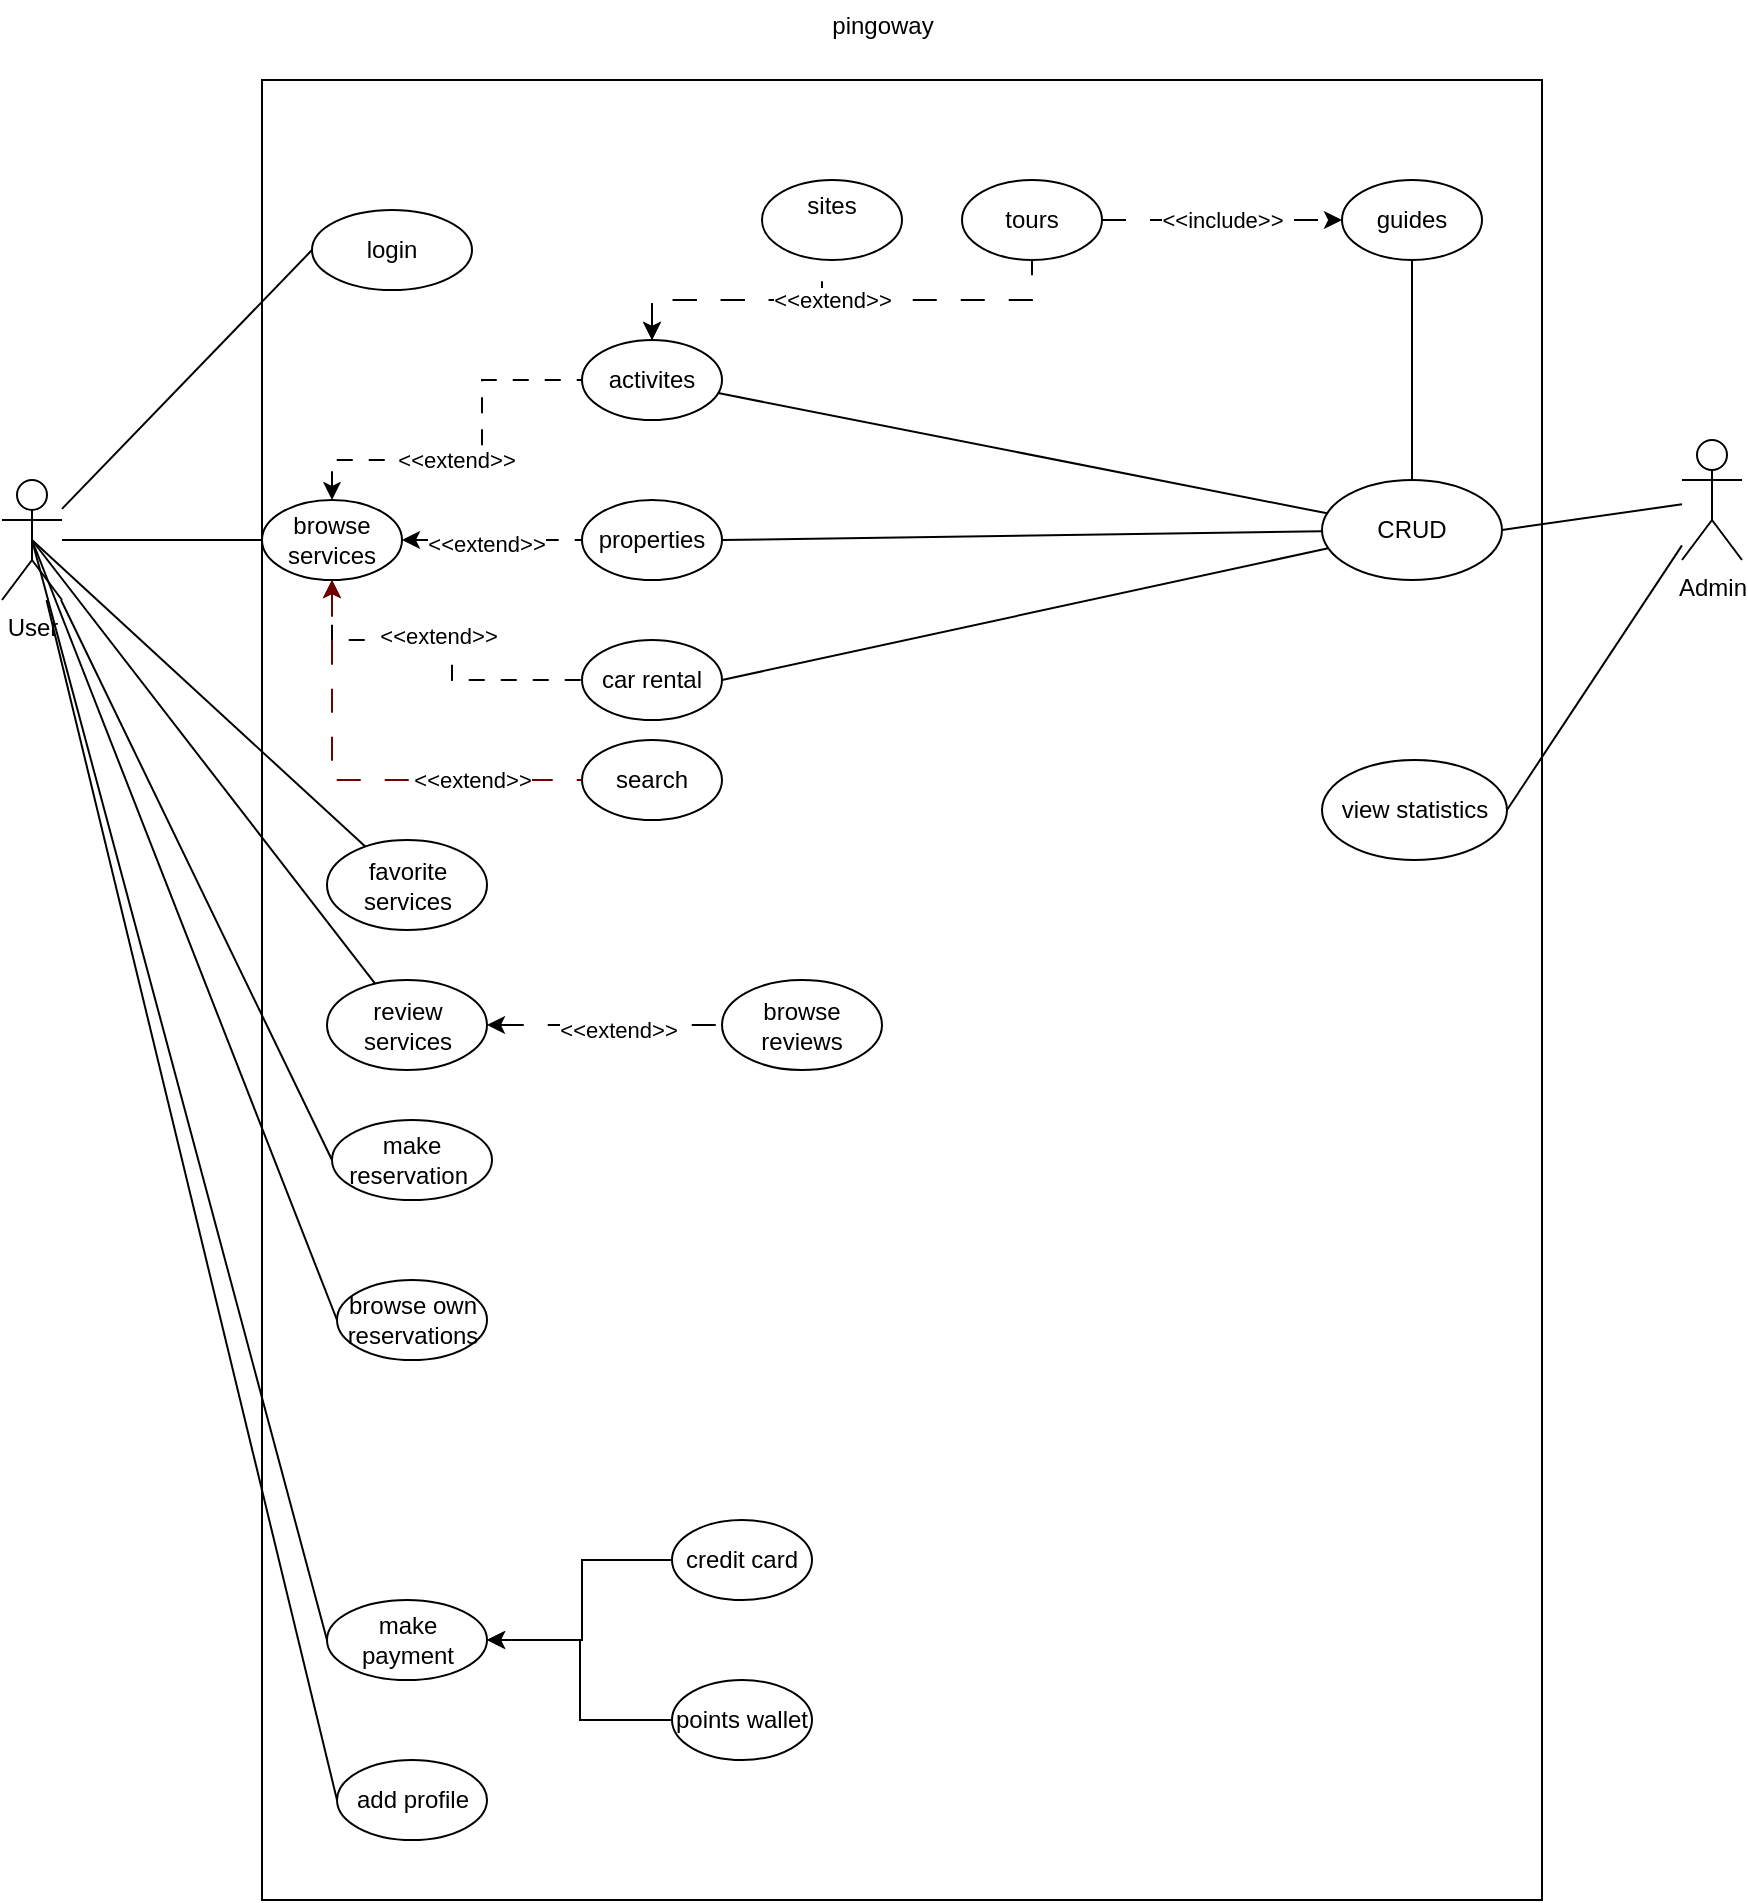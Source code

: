 <mxfile version="24.3.1" type="gitlab">
  <diagram name="Page-1" id="PW5pZhOQbbt-pAzsFsGZ">
    <mxGraphModel dx="955" dy="506" grid="1" gridSize="10" guides="1" tooltips="1" connect="1" arrows="1" fold="1" page="1" pageScale="1" pageWidth="850" pageHeight="1100" math="0" shadow="0">
      <root>
        <mxCell id="0" />
        <mxCell id="1" parent="0" />
        <mxCell id="0B0eagUAXpEbYrLWP_e4-1" value="User&lt;div&gt;&lt;br&gt;&lt;/div&gt;" style="shape=umlActor;verticalLabelPosition=bottom;verticalAlign=top;html=1;" vertex="1" parent="1">
          <mxGeometry x="190" y="290" width="30" height="60" as="geometry" />
        </mxCell>
        <mxCell id="0B0eagUAXpEbYrLWP_e4-2" value="" style="rounded=0;whiteSpace=wrap;html=1;direction=south;" vertex="1" parent="1">
          <mxGeometry x="320" y="90" width="640" height="910" as="geometry" />
        </mxCell>
        <mxCell id="0B0eagUAXpEbYrLWP_e4-3" value="pingoway&lt;div&gt;&lt;br&gt;&lt;/div&gt;" style="text;html=1;align=center;verticalAlign=middle;resizable=0;points=[];autosize=1;strokeColor=none;fillColor=none;" vertex="1" parent="1">
          <mxGeometry x="595" y="50" width="70" height="40" as="geometry" />
        </mxCell>
        <mxCell id="0B0eagUAXpEbYrLWP_e4-4" style="rounded=0;orthogonalLoop=1;jettySize=auto;html=1;endArrow=none;endFill=0;" edge="1" parent="1" source="0B0eagUAXpEbYrLWP_e4-51" target="0B0eagUAXpEbYrLWP_e4-18">
          <mxGeometry relative="1" as="geometry" />
        </mxCell>
        <mxCell id="0B0eagUAXpEbYrLWP_e4-5" style="rounded=0;orthogonalLoop=1;jettySize=auto;html=1;entryX=1;entryY=0.5;entryDx=0;entryDy=0;endArrow=none;endFill=0;" edge="1" parent="1" source="0B0eagUAXpEbYrLWP_e4-51" target="0B0eagUAXpEbYrLWP_e4-19">
          <mxGeometry relative="1" as="geometry" />
        </mxCell>
        <mxCell id="0B0eagUAXpEbYrLWP_e4-6" style="rounded=0;orthogonalLoop=1;jettySize=auto;html=1;entryX=1;entryY=0.5;entryDx=0;entryDy=0;endArrow=none;endFill=0;" edge="1" parent="1" source="0B0eagUAXpEbYrLWP_e4-51" target="0B0eagUAXpEbYrLWP_e4-20">
          <mxGeometry relative="1" as="geometry" />
        </mxCell>
        <mxCell id="0B0eagUAXpEbYrLWP_e4-7" style="rounded=0;orthogonalLoop=1;jettySize=auto;html=1;entryX=0.5;entryY=1;entryDx=0;entryDy=0;endArrow=none;endFill=0;" edge="1" parent="1" source="0B0eagUAXpEbYrLWP_e4-51" target="0B0eagUAXpEbYrLWP_e4-31">
          <mxGeometry relative="1" as="geometry" />
        </mxCell>
        <mxCell id="0B0eagUAXpEbYrLWP_e4-8" style="rounded=0;orthogonalLoop=1;jettySize=auto;html=1;entryX=1;entryY=0.5;entryDx=0;entryDy=0;endArrow=none;endFill=0;" edge="1" parent="1" source="0B0eagUAXpEbYrLWP_e4-9" target="0B0eagUAXpEbYrLWP_e4-55">
          <mxGeometry relative="1" as="geometry" />
        </mxCell>
        <mxCell id="0B0eagUAXpEbYrLWP_e4-9" value="Admin" style="shape=umlActor;verticalLabelPosition=bottom;verticalAlign=top;html=1;" vertex="1" parent="1">
          <mxGeometry x="1030" y="270" width="30" height="60" as="geometry" />
        </mxCell>
        <mxCell id="0B0eagUAXpEbYrLWP_e4-10" value="" style="edgeStyle=orthogonalEdgeStyle;rounded=0;orthogonalLoop=1;jettySize=auto;html=1;endArrow=none;endFill=0;startArrow=classic;startFill=1;dashed=1;dashPattern=8 8;" edge="1" parent="1" source="0B0eagUAXpEbYrLWP_e4-16" target="0B0eagUAXpEbYrLWP_e4-18">
          <mxGeometry relative="1" as="geometry">
            <Array as="points">
              <mxPoint x="355" y="280" />
              <mxPoint x="430" y="280" />
              <mxPoint x="430" y="240" />
            </Array>
          </mxGeometry>
        </mxCell>
        <mxCell id="0B0eagUAXpEbYrLWP_e4-11" value="&amp;lt;&amp;lt;extend&amp;gt;&amp;gt;" style="edgeLabel;html=1;align=center;verticalAlign=middle;resizable=0;points=[];" vertex="1" connectable="0" parent="0B0eagUAXpEbYrLWP_e4-10">
          <mxGeometry x="-0.12" relative="1" as="geometry">
            <mxPoint as="offset" />
          </mxGeometry>
        </mxCell>
        <mxCell id="0B0eagUAXpEbYrLWP_e4-12" value="" style="edgeStyle=orthogonalEdgeStyle;rounded=0;orthogonalLoop=1;jettySize=auto;html=1;dashed=1;dashPattern=8 8;endArrow=none;endFill=0;startArrow=classic;startFill=1;" edge="1" parent="1" source="0B0eagUAXpEbYrLWP_e4-16" target="0B0eagUAXpEbYrLWP_e4-19">
          <mxGeometry relative="1" as="geometry" />
        </mxCell>
        <mxCell id="0B0eagUAXpEbYrLWP_e4-13" value="&amp;lt;&amp;lt;extend&amp;gt;&amp;gt;" style="edgeLabel;html=1;align=center;verticalAlign=middle;resizable=0;points=[];" vertex="1" connectable="0" parent="0B0eagUAXpEbYrLWP_e4-12">
          <mxGeometry x="-0.067" y="-2" relative="1" as="geometry">
            <mxPoint as="offset" />
          </mxGeometry>
        </mxCell>
        <mxCell id="0B0eagUAXpEbYrLWP_e4-14" value="" style="edgeStyle=orthogonalEdgeStyle;rounded=0;orthogonalLoop=1;jettySize=auto;html=1;endArrow=none;endFill=0;startArrow=classic;startFill=1;dashed=1;dashPattern=8 8;" edge="1" parent="1" source="0B0eagUAXpEbYrLWP_e4-16" target="0B0eagUAXpEbYrLWP_e4-20">
          <mxGeometry relative="1" as="geometry">
            <Array as="points">
              <mxPoint x="355" y="370" />
              <mxPoint x="415" y="370" />
              <mxPoint x="415" y="390" />
            </Array>
          </mxGeometry>
        </mxCell>
        <mxCell id="0B0eagUAXpEbYrLWP_e4-15" value="&amp;lt;&amp;lt;extend&amp;gt;&amp;gt;" style="edgeLabel;html=1;align=center;verticalAlign=middle;resizable=0;points=[];" vertex="1" connectable="0" parent="0B0eagUAXpEbYrLWP_e4-14">
          <mxGeometry x="-0.05" y="2" relative="1" as="geometry">
            <mxPoint as="offset" />
          </mxGeometry>
        </mxCell>
        <mxCell id="0B0eagUAXpEbYrLWP_e4-16" value="browse services" style="ellipse;whiteSpace=wrap;html=1;" vertex="1" parent="1">
          <mxGeometry x="320" y="300" width="70" height="40" as="geometry" />
        </mxCell>
        <mxCell id="0B0eagUAXpEbYrLWP_e4-17" value="" style="edgeStyle=orthogonalEdgeStyle;rounded=0;orthogonalLoop=1;jettySize=auto;html=1;endArrow=none;endFill=0;startArrow=classic;startFill=1;dashed=1;dashPattern=12 12;" edge="1" parent="1" source="0B0eagUAXpEbYrLWP_e4-18" target="0B0eagUAXpEbYrLWP_e4-25">
          <mxGeometry relative="1" as="geometry">
            <Array as="points">
              <mxPoint x="515" y="200" />
              <mxPoint x="600" y="200" />
            </Array>
          </mxGeometry>
        </mxCell>
        <mxCell id="0B0eagUAXpEbYrLWP_e4-18" value="activites" style="ellipse;whiteSpace=wrap;html=1;" vertex="1" parent="1">
          <mxGeometry x="480" y="220" width="70" height="40" as="geometry" />
        </mxCell>
        <mxCell id="0B0eagUAXpEbYrLWP_e4-19" value="properties" style="ellipse;whiteSpace=wrap;html=1;" vertex="1" parent="1">
          <mxGeometry x="480" y="300" width="70" height="40" as="geometry" />
        </mxCell>
        <mxCell id="0B0eagUAXpEbYrLWP_e4-20" value="car rental" style="ellipse;whiteSpace=wrap;html=1;" vertex="1" parent="1">
          <mxGeometry x="480" y="370" width="70" height="40" as="geometry" />
        </mxCell>
        <mxCell id="0B0eagUAXpEbYrLWP_e4-21" style="rounded=0;orthogonalLoop=1;jettySize=auto;html=1;entryX=0;entryY=0.5;entryDx=0;entryDy=0;endArrow=none;endFill=0;" edge="1" parent="1" source="0B0eagUAXpEbYrLWP_e4-1" target="0B0eagUAXpEbYrLWP_e4-16">
          <mxGeometry relative="1" as="geometry">
            <mxPoint x="250" y="250" as="sourcePoint" />
            <mxPoint x="355" y="280" as="targetPoint" />
          </mxGeometry>
        </mxCell>
        <mxCell id="0B0eagUAXpEbYrLWP_e4-22" value="search" style="ellipse;whiteSpace=wrap;html=1;" vertex="1" parent="1">
          <mxGeometry x="480" y="420" width="70" height="40" as="geometry" />
        </mxCell>
        <mxCell id="0B0eagUAXpEbYrLWP_e4-23" value="" style="edgeStyle=orthogonalEdgeStyle;rounded=0;orthogonalLoop=1;jettySize=auto;html=1;endArrow=none;endFill=0;startArrow=classic;startFill=1;dashed=1;strokeColor=#6F0000;dashPattern=12 12;fillColor=#a20025;" edge="1" parent="1" source="0B0eagUAXpEbYrLWP_e4-16" target="0B0eagUAXpEbYrLWP_e4-22">
          <mxGeometry relative="1" as="geometry">
            <Array as="points">
              <mxPoint x="355" y="440" />
            </Array>
          </mxGeometry>
        </mxCell>
        <mxCell id="0B0eagUAXpEbYrLWP_e4-24" value="&amp;lt;&amp;lt;extend&amp;gt;&amp;gt;" style="edgeLabel;html=1;align=center;verticalAlign=middle;resizable=0;points=[];" vertex="1" connectable="0" parent="0B0eagUAXpEbYrLWP_e4-23">
          <mxGeometry x="0.225" y="3" relative="1" as="geometry">
            <mxPoint x="32" y="3" as="offset" />
          </mxGeometry>
        </mxCell>
        <mxCell id="0B0eagUAXpEbYrLWP_e4-25" value="sites&lt;div&gt;&lt;br&gt;&lt;/div&gt;" style="ellipse;whiteSpace=wrap;html=1;" vertex="1" parent="1">
          <mxGeometry x="570" y="140" width="70" height="40" as="geometry" />
        </mxCell>
        <mxCell id="0B0eagUAXpEbYrLWP_e4-26" value="" style="edgeStyle=orthogonalEdgeStyle;rounded=0;orthogonalLoop=1;jettySize=auto;html=1;dashed=1;dashPattern=12 12;" edge="1" parent="1" source="0B0eagUAXpEbYrLWP_e4-28" target="0B0eagUAXpEbYrLWP_e4-31">
          <mxGeometry relative="1" as="geometry" />
        </mxCell>
        <mxCell id="0B0eagUAXpEbYrLWP_e4-27" value="&amp;lt;&amp;lt;include&amp;gt;&amp;gt;" style="edgeLabel;html=1;align=center;verticalAlign=middle;resizable=0;points=[];" vertex="1" connectable="0" parent="0B0eagUAXpEbYrLWP_e4-26">
          <mxGeometry x="0.367" relative="1" as="geometry">
            <mxPoint x="-22" as="offset" />
          </mxGeometry>
        </mxCell>
        <mxCell id="0B0eagUAXpEbYrLWP_e4-28" value="tours" style="ellipse;whiteSpace=wrap;html=1;" vertex="1" parent="1">
          <mxGeometry x="670" y="140" width="70" height="40" as="geometry" />
        </mxCell>
        <mxCell id="0B0eagUAXpEbYrLWP_e4-29" value="" style="edgeStyle=orthogonalEdgeStyle;rounded=0;orthogonalLoop=1;jettySize=auto;html=1;endArrow=none;endFill=0;startArrow=classic;startFill=1;dashed=1;dashPattern=12 12;entryX=0.5;entryY=1;entryDx=0;entryDy=0;exitX=0.5;exitY=0;exitDx=0;exitDy=0;" edge="1" parent="1" source="0B0eagUAXpEbYrLWP_e4-18" target="0B0eagUAXpEbYrLWP_e4-28">
          <mxGeometry relative="1" as="geometry">
            <mxPoint x="590" y="240" as="sourcePoint" />
            <mxPoint x="675" y="200" as="targetPoint" />
            <Array as="points">
              <mxPoint x="515" y="200" />
              <mxPoint x="705" y="200" />
            </Array>
          </mxGeometry>
        </mxCell>
        <mxCell id="0B0eagUAXpEbYrLWP_e4-30" value="&amp;lt;&amp;lt;extend&amp;gt;&amp;gt;" style="edgeLabel;html=1;align=center;verticalAlign=middle;resizable=0;points=[];" vertex="1" connectable="0" parent="0B0eagUAXpEbYrLWP_e4-29">
          <mxGeometry x="0.151" y="-3" relative="1" as="geometry">
            <mxPoint x="-23" y="-3" as="offset" />
          </mxGeometry>
        </mxCell>
        <mxCell id="0B0eagUAXpEbYrLWP_e4-31" value="guides" style="ellipse;whiteSpace=wrap;html=1;" vertex="1" parent="1">
          <mxGeometry x="860" y="140" width="70" height="40" as="geometry" />
        </mxCell>
        <mxCell id="0B0eagUAXpEbYrLWP_e4-32" value="make reservation&amp;nbsp;" style="ellipse;whiteSpace=wrap;html=1;" vertex="1" parent="1">
          <mxGeometry x="355" y="610" width="80" height="40" as="geometry" />
        </mxCell>
        <mxCell id="0B0eagUAXpEbYrLWP_e4-33" style="rounded=0;orthogonalLoop=1;jettySize=auto;html=1;entryX=0;entryY=0.5;entryDx=0;entryDy=0;endArrow=none;endFill=0;" edge="1" parent="1" source="0B0eagUAXpEbYrLWP_e4-1" target="0B0eagUAXpEbYrLWP_e4-32">
          <mxGeometry relative="1" as="geometry" />
        </mxCell>
        <mxCell id="0B0eagUAXpEbYrLWP_e4-34" value="make payment" style="ellipse;whiteSpace=wrap;html=1;" vertex="1" parent="1">
          <mxGeometry x="352.5" y="850" width="80" height="40" as="geometry" />
        </mxCell>
        <mxCell id="0B0eagUAXpEbYrLWP_e4-35" style="rounded=0;orthogonalLoop=1;jettySize=auto;html=1;entryX=0;entryY=0.5;entryDx=0;entryDy=0;endArrow=none;endFill=0;exitX=0.5;exitY=0.5;exitDx=0;exitDy=0;exitPerimeter=0;" edge="1" parent="1" source="0B0eagUAXpEbYrLWP_e4-1" target="0B0eagUAXpEbYrLWP_e4-34">
          <mxGeometry relative="1" as="geometry">
            <mxPoint x="209.35" y="310.0" as="sourcePoint" />
          </mxGeometry>
        </mxCell>
        <mxCell id="0B0eagUAXpEbYrLWP_e4-36" value="login" style="ellipse;whiteSpace=wrap;html=1;" vertex="1" parent="1">
          <mxGeometry x="345" y="155" width="80" height="40" as="geometry" />
        </mxCell>
        <mxCell id="0B0eagUAXpEbYrLWP_e4-37" style="rounded=0;orthogonalLoop=1;jettySize=auto;html=1;entryX=0;entryY=0.5;entryDx=0;entryDy=0;endArrow=none;endFill=0;" edge="1" parent="1" source="0B0eagUAXpEbYrLWP_e4-1" target="0B0eagUAXpEbYrLWP_e4-36">
          <mxGeometry relative="1" as="geometry">
            <mxPoint x="240" y="290" as="sourcePoint" />
          </mxGeometry>
        </mxCell>
        <mxCell id="0B0eagUAXpEbYrLWP_e4-38" style="edgeStyle=orthogonalEdgeStyle;rounded=0;orthogonalLoop=1;jettySize=auto;html=1;" edge="1" parent="1" source="0B0eagUAXpEbYrLWP_e4-39" target="0B0eagUAXpEbYrLWP_e4-34">
          <mxGeometry relative="1" as="geometry">
            <Array as="points">
              <mxPoint x="480" y="830" />
              <mxPoint x="480" y="870" />
            </Array>
          </mxGeometry>
        </mxCell>
        <mxCell id="0B0eagUAXpEbYrLWP_e4-39" value="credit card" style="ellipse;whiteSpace=wrap;html=1;" vertex="1" parent="1">
          <mxGeometry x="525" y="810" width="70" height="40" as="geometry" />
        </mxCell>
        <mxCell id="0B0eagUAXpEbYrLWP_e4-40" style="edgeStyle=orthogonalEdgeStyle;rounded=0;orthogonalLoop=1;jettySize=auto;html=1;entryX=1;entryY=0.5;entryDx=0;entryDy=0;" edge="1" parent="1" source="0B0eagUAXpEbYrLWP_e4-41" target="0B0eagUAXpEbYrLWP_e4-34">
          <mxGeometry relative="1" as="geometry">
            <mxPoint x="440" y="860" as="targetPoint" />
            <Array as="points">
              <mxPoint x="479" y="910" />
              <mxPoint x="479" y="870" />
            </Array>
          </mxGeometry>
        </mxCell>
        <mxCell id="0B0eagUAXpEbYrLWP_e4-41" value="points wallet" style="ellipse;whiteSpace=wrap;html=1;" vertex="1" parent="1">
          <mxGeometry x="525" y="890" width="70" height="40" as="geometry" />
        </mxCell>
        <mxCell id="0B0eagUAXpEbYrLWP_e4-42" value="add profile" style="ellipse;whiteSpace=wrap;html=1;" vertex="1" parent="1">
          <mxGeometry x="357.5" y="930" width="75" height="40" as="geometry" />
        </mxCell>
        <mxCell id="0B0eagUAXpEbYrLWP_e4-43" style="rounded=0;orthogonalLoop=1;jettySize=auto;html=1;entryX=0;entryY=0.5;entryDx=0;entryDy=0;endArrow=none;endFill=0;" edge="1" parent="1" source="0B0eagUAXpEbYrLWP_e4-1" target="0B0eagUAXpEbYrLWP_e4-42">
          <mxGeometry relative="1" as="geometry" />
        </mxCell>
        <mxCell id="0B0eagUAXpEbYrLWP_e4-44" value="favorite services" style="ellipse;whiteSpace=wrap;html=1;" vertex="1" parent="1">
          <mxGeometry x="352.5" y="470" width="80" height="45" as="geometry" />
        </mxCell>
        <mxCell id="0B0eagUAXpEbYrLWP_e4-45" value="" style="edgeStyle=orthogonalEdgeStyle;rounded=0;orthogonalLoop=1;jettySize=auto;html=1;endArrow=none;endFill=0;startArrow=classic;startFill=1;dashed=1;dashPattern=12 12;" edge="1" parent="1" source="0B0eagUAXpEbYrLWP_e4-47" target="0B0eagUAXpEbYrLWP_e4-54">
          <mxGeometry relative="1" as="geometry" />
        </mxCell>
        <mxCell id="0B0eagUAXpEbYrLWP_e4-46" value="&amp;lt;&amp;lt;extend&amp;gt;&amp;gt;" style="edgeLabel;html=1;align=center;verticalAlign=middle;resizable=0;points=[];" vertex="1" connectable="0" parent="0B0eagUAXpEbYrLWP_e4-45">
          <mxGeometry x="0.117" y="-2" relative="1" as="geometry">
            <mxPoint as="offset" />
          </mxGeometry>
        </mxCell>
        <mxCell id="0B0eagUAXpEbYrLWP_e4-47" value="review services" style="ellipse;whiteSpace=wrap;html=1;" vertex="1" parent="1">
          <mxGeometry x="352.5" y="540" width="80" height="45" as="geometry" />
        </mxCell>
        <mxCell id="0B0eagUAXpEbYrLWP_e4-48" style="rounded=0;orthogonalLoop=1;jettySize=auto;html=1;entryX=0.5;entryY=0.5;entryDx=0;entryDy=0;entryPerimeter=0;endArrow=none;endFill=0;" edge="1" parent="1" source="0B0eagUAXpEbYrLWP_e4-44" target="0B0eagUAXpEbYrLWP_e4-1">
          <mxGeometry relative="1" as="geometry" />
        </mxCell>
        <mxCell id="0B0eagUAXpEbYrLWP_e4-49" style="rounded=0;orthogonalLoop=1;jettySize=auto;html=1;entryX=0.5;entryY=0.5;entryDx=0;entryDy=0;entryPerimeter=0;endArrow=none;endFill=0;" edge="1" parent="1" source="0B0eagUAXpEbYrLWP_e4-47" target="0B0eagUAXpEbYrLWP_e4-1">
          <mxGeometry relative="1" as="geometry" />
        </mxCell>
        <mxCell id="0B0eagUAXpEbYrLWP_e4-50" value="" style="rounded=0;orthogonalLoop=1;jettySize=auto;html=1;entryX=1;entryY=0.5;entryDx=0;entryDy=0;endArrow=none;endFill=0;" edge="1" parent="1" source="0B0eagUAXpEbYrLWP_e4-9" target="0B0eagUAXpEbYrLWP_e4-51">
          <mxGeometry relative="1" as="geometry">
            <mxPoint x="1030" y="303" as="sourcePoint" />
            <mxPoint x="550" y="390" as="targetPoint" />
          </mxGeometry>
        </mxCell>
        <mxCell id="0B0eagUAXpEbYrLWP_e4-51" value="CRUD" style="ellipse;whiteSpace=wrap;html=1;" vertex="1" parent="1">
          <mxGeometry x="850" y="290" width="90" height="50" as="geometry" />
        </mxCell>
        <mxCell id="0B0eagUAXpEbYrLWP_e4-52" value="browse own&lt;div&gt;reservations&lt;/div&gt;" style="ellipse;whiteSpace=wrap;html=1;" vertex="1" parent="1">
          <mxGeometry x="357.5" y="690" width="75" height="40" as="geometry" />
        </mxCell>
        <mxCell id="0B0eagUAXpEbYrLWP_e4-53" style="rounded=0;orthogonalLoop=1;jettySize=auto;html=1;entryX=0;entryY=0.5;entryDx=0;entryDy=0;endArrow=none;endFill=0;exitX=0.5;exitY=0.5;exitDx=0;exitDy=0;exitPerimeter=0;" edge="1" parent="1" source="0B0eagUAXpEbYrLWP_e4-1" target="0B0eagUAXpEbYrLWP_e4-52">
          <mxGeometry relative="1" as="geometry">
            <mxPoint x="212" y="110" as="sourcePoint" />
          </mxGeometry>
        </mxCell>
        <mxCell id="0B0eagUAXpEbYrLWP_e4-54" value="browse reviews" style="ellipse;whiteSpace=wrap;html=1;" vertex="1" parent="1">
          <mxGeometry x="550" y="540" width="80" height="45" as="geometry" />
        </mxCell>
        <mxCell id="0B0eagUAXpEbYrLWP_e4-55" value="view statistics" style="ellipse;whiteSpace=wrap;html=1;" vertex="1" parent="1">
          <mxGeometry x="850" y="430" width="92.5" height="50" as="geometry" />
        </mxCell>
      </root>
    </mxGraphModel>
  </diagram>
</mxfile>
